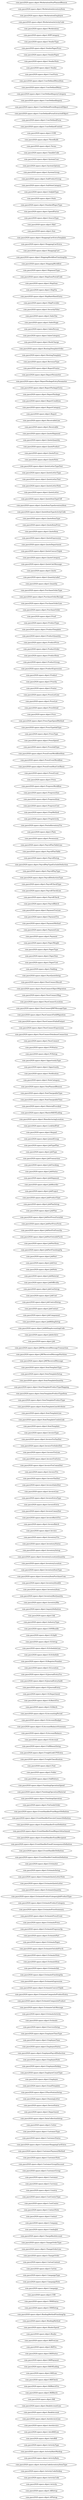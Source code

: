 digraph dependencyGraph {
 concentrate=true;
 rankdir="LR"; 
ranksep="2.0";
"com.pace2020.epace.object.APSetup"; 
"com.pace2020.epace.object.ARSetup"; 
"com.pace2020.epace.object.Activity"; 
"com.pace2020.epace.object.ActivityCode"; 
"com.pace2020.epace.object.ActivityCodeHotkey"; 
"com.pace2020.epace.object.ActivityCodeInventoryItemType"; 
"com.pace2020.epace.object.ActivityRate"; 
"com.pace2020.epace.object.ActivityRateMarkup"; 
"com.pace2020.epace.object.ActivityType"; 
"com.pace2020.epace.object.AutoBill"; 
"com.pace2020.epace.object.AutoBillLine"; 
"com.pace2020.epace.object.AutoInvoice"; 
"com.pace2020.epace.object.AutoInvoiceLine"; 
"com.pace2020.epace.object.BankAccount"; 
"com.pace2020.epace.object.BankAccountLine"; 
"com.pace2020.epace.object.Bill"; 
"com.pace2020.epace.object.BillBatch"; 
"com.pace2020.epace.object.BillBatchTrn"; 
"com.pace2020.epace.object.BillCheck"; 
"com.pace2020.epace.object.BillLine"; 
"com.pace2020.epace.object.BillOfLading"; 
"com.pace2020.epace.object.BillPayment"; 
"com.pace2020.epace.object.BillStatus"; 
"com.pace2020.epace.object.BillTrn"; 
"com.pace2020.epace.object.BillTrnLine"; 
"com.pace2020.epace.object.Binder"; 
"com.pace2020.epace.object.BinderSpeed"; 
"com.pace2020.epace.object.BindingMethod"; 
"com.pace2020.epace.object.BindingMethodFinishingOp"; 
"com.pace2020.epace.object.CRMSetup"; 
"com.pace2020.epace.object.CRMStatus"; 
"com.pace2020.epace.object.CSR"; 
"com.pace2020.epace.object.Campaign"; 
"com.pace2020.epace.object.CampaignNote"; 
"com.pace2020.epace.object.CampaignType"; 
"com.pace2020.epace.object.Carton"; 
"com.pace2020.epace.object.CartonContent"; 
"com.pace2020.epace.object.ChangeOrder"; 
"com.pace2020.epace.object.ChangeOrderLine"; 
"com.pace2020.epace.object.ChangeOrderType"; 
"com.pace2020.epace.object.ChargeBackAccount"; 
"com.pace2020.epace.object.ComboJob"; 
"com.pace2020.epace.object.Company"; 
"com.pace2020.epace.object.Contact"; 
"com.pace2020.epace.object.ContactNote"; 
"com.pace2020.epace.object.CostCenter"; 
"com.pace2020.epace.object.CostCenterType"; 
"com.pace2020.epace.object.Country"; 
"com.pace2020.epace.object.Currency"; 
"com.pace2020.epace.object.Customer"; 
"com.pace2020.epace.object.CustomerGroup"; 
"com.pace2020.epace.object.CustomerGroupDiscount"; 
"com.pace2020.epace.object.CustomerNote"; 
"com.pace2020.epace.object.CustomerPaymentMethod"; 
"com.pace2020.epace.object.CustomerShoppingCartExtra"; 
"com.pace2020.epace.object.CustomerStatus"; 
"com.pace2020.epace.object.CustomerType"; 
"com.pace2020.epace.object.Cutter"; 
"com.pace2020.epace.object.DataCollectionSetup"; 
"com.pace2020.epace.object.Department"; 
"com.pace2020.epace.object.DeviceStatus"; 
"com.pace2020.epace.object.DunningLetter"; 
"com.pace2020.epace.object.EPaceStationSetup"; 
"com.pace2020.epace.object.EmailTemplate"; 
"com.pace2020.epace.object.Employee"; 
"com.pace2020.epace.object.EmployeeCountType"; 
"com.pace2020.epace.object.EmployeeHotkey"; 
"com.pace2020.epace.object.EmployeeNote"; 
"com.pace2020.epace.object.EmployeePayrollDeduction"; 
"com.pace2020.epace.object.EmployeeStatus"; 
"com.pace2020.epace.object.EmployeeTime"; 
"com.pace2020.epace.object.EmployeeTimeType"; 
"com.pace2020.epace.object.EserviceSetup"; 
"com.pace2020.epace.object.Estimate"; 
"com.pace2020.epace.object.EstimateActivity"; 
"com.pace2020.epace.object.EstimateCalcMessage"; 
"com.pace2020.epace.object.EstimateCompositeProduct"; 
"com.pace2020.epace.object.EstimateCompositeProductEntry"; 
"com.pace2020.epace.object.EstimateConvertToJob"; 
"com.pace2020.epace.object.EstimateExpression"; 
"com.pace2020.epace.object.EstimateFinishingOp"; 
"com.pace2020.epace.object.EstimateInk"; 
"com.pace2020.epace.object.EstimateItem"; 
"com.pace2020.epace.object.EstimateNote"; 
"com.pace2020.epace.object.EstimateOutsidePurch"; 
"com.pace2020.epace.object.EstimatePaper"; 
"com.pace2020.epace.object.EstimatePart"; 
"com.pace2020.epace.object.EstimatePrepressOp"; 
"com.pace2020.epace.object.EstimatePress"; 
"com.pace2020.epace.object.EstimatePressEvent"; 
"com.pace2020.epace.object.EstimatePriceSummary"; 
"com.pace2020.epace.object.EstimateProductCategory"; 
"com.pace2020.epace.object.EstimateProductCategoryJobProductType"; 
"com.pace2020.epace.object.EstimateQuantity"; 
"com.pace2020.epace.object.EstimateQuoteLetter"; 
"com.pace2020.epace.object.EstimateQuoteLetterNote"; 
"com.pace2020.epace.object.EstimateSetup"; 
"com.pace2020.epace.object.Estimator"; 
"com.pace2020.epace.object.EventHandlerConditionDefinition"; 
"com.pace2020.epace.object.EventHandlerDefinition"; 
"com.pace2020.epace.object.EventHandlerEmailConsequenceDefinition"; 
"com.pace2020.epace.object.EventHandlerEmailRecipient"; 
"com.pace2020.epace.object.EventHandlerEmailReportAttachment"; 
"com.pace2020.epace.object.EventHandlerEventDefinition"; 
"com.pace2020.epace.object.EventHandlerExecuteConnectDefinition"; 
"com.pace2020.epace.object.EventHandlerPrintReportDefinition"; 
"com.pace2020.epace.object.FinGoodsOrder"; 
"com.pace2020.epace.object.FinishingOperation"; 
"com.pace2020.epace.object.FinishingOperationMaterial"; 
"com.pace2020.epace.object.FinishingOperationSpeed"; 
"com.pace2020.epace.object.FoldPattern"; 
"com.pace2020.epace.object.Folder"; 
"com.pace2020.epace.object.Font"; 
"com.pace2020.epace.object.FreightClassification"; 
"com.pace2020.epace.object.FreightLinkUPSEntry"; 
"com.pace2020.epace.object.FulfillmentSetup"; 
"com.pace2020.epace.object.GLAccount"; 
"com.pace2020.epace.object.GLAccountBalance"; 
"com.pace2020.epace.object.GLAccountBalanceSummary"; 
"com.pace2020.epace.object.GLAccountBudget"; 
"com.pace2020.epace.object.GLAccountingPeriod"; 
"com.pace2020.epace.object.GLBatch"; 
"com.pace2020.epace.object.GLBatchTrn"; 
"com.pace2020.epace.object.GLDepartment"; 
"com.pace2020.epace.object.GLJournalEntry"; 
"com.pace2020.epace.object.GLJournalEntryAudit"; 
"com.pace2020.epace.object.GLJournalEntryTrn"; 
"com.pace2020.epace.object.GLLocation"; 
"com.pace2020.epace.object.GLRegisterNumber"; 
"com.pace2020.epace.object.GLSchedule"; 
"com.pace2020.epace.object.GLScheduleLine"; 
"com.pace2020.epace.object.GLSetup"; 
"com.pace2020.epace.object.GLSplit"; 
"com.pace2020.epace.object.I18NBundle"; 
"com.pace2020.epace.object.IndustryType"; 
"com.pace2020.epace.object.Ink"; 
"com.pace2020.epace.object.InquiryDefinition"; 
"com.pace2020.epace.object.InventoryBin"; 
"com.pace2020.epace.object.InventoryBinQuantity"; 
"com.pace2020.epace.object.InventoryItem"; 
"com.pace2020.epace.object.InventoryItemKit"; 
"com.pace2020.epace.object.InventoryItemPurchaseUom"; 
"com.pace2020.epace.object.InventoryItemType"; 
"com.pace2020.epace.object.InventoryLocation"; 
"com.pace2020.epace.object.InventoryLocationQuantity"; 
"com.pace2020.epace.object.InventorySetup"; 
"com.pace2020.epace.object.InventoryStatus"; 
"com.pace2020.epace.object.InventoryTrn"; 
"com.pace2020.epace.object.Invoice"; 
"com.pace2020.epace.object.InvoiceBatch"; 
"com.pace2020.epace.object.InvoiceBatchTrn"; 
"com.pace2020.epace.object.InvoiceCommDist"; 
"com.pace2020.epace.object.InvoiceExtra"; 
"com.pace2020.epace.object.InvoiceExtraType"; 
"com.pace2020.epace.object.InvoiceLine"; 
"com.pace2020.epace.object.InvoiceSalesDist"; 
"com.pace2020.epace.object.InvoiceTaxDist"; 
"com.pace2020.epace.object.InvoiceTrn"; 
"com.pace2020.epace.object.InvoiceTrnCommDist"; 
"com.pace2020.epace.object.InvoiceTrnExtra"; 
"com.pace2020.epace.object.InvoiceTrnLine"; 
"com.pace2020.epace.object.InvoiceTrnSalesDist"; 
"com.pace2020.epace.object.InvoiceTrnTaxDist"; 
"com.pace2020.epace.object.InvoiceType"; 
"com.pace2020.epace.object.ItemTemplate"; 
"com.pace2020.epace.object.ItemTemplateComboLink"; 
"com.pace2020.epace.object.ItemTemplateLine"; 
"com.pace2020.epace.object.ItemTemplateLineAttribute"; 
"com.pace2020.epace.object.ItemTemplateProductType"; 
"com.pace2020.epace.object.ItemTemplateProductTypeItem"; 
"com.pace2020.epace.object.ItemTemplateProductTypeMapping"; 
"com.pace2020.epace.object.ItemTemplateQuantity"; 
"com.pace2020.epace.object.ItemTemplateSetup"; 
"com.pace2020.epace.object.ItemTemplateType"; 
"com.pace2020.epace.object.JMFReceivedMessage"; 
"com.pace2020.epace.object.JMFReceivedMessagePartition"; 
"com.pace2020.epace.object.JMFReceivedMessageTransaction"; 
"com.pace2020.epace.object.Job"; 
"com.pace2020.epace.object.JobArchive"; 
"com.pace2020.epace.object.JobBillingAccountingCode"; 
"com.pace2020.epace.object.JobBillingSetup"; 
"com.pace2020.epace.object.JobComponent"; 
"com.pace2020.epace.object.JobContact"; 
"com.pace2020.epace.object.JobControlSetup"; 
"com.pace2020.epace.object.JobCost"; 
"com.pace2020.epace.object.JobCostSetup"; 
"com.pace2020.epace.object.JobDifficulty"; 
"com.pace2020.epace.object.JobMaterial"; 
"com.pace2020.epace.object.JobNote"; 
"com.pace2020.epace.object.JobOver"; 
"com.pace2020.epace.object.JobPart"; 
"com.pace2020.epace.object.JobPartFinishingOp"; 
"com.pace2020.epace.object.JobPartItem"; 
"com.pace2020.epace.object.JobPartOutsidePurch"; 
"com.pace2020.epace.object.JobPartPrePressOp"; 
"com.pace2020.epace.object.JobPartPressForm"; 
"com.pace2020.epace.object.JobPartPressFormInk"; 
"com.pace2020.epace.object.JobPlan"; 
"com.pace2020.epace.object.JobPlanSetup"; 
"com.pace2020.epace.object.JobProductType"; 
"com.pace2020.epace.object.JobProject"; 
"com.pace2020.epace.object.JobReorder"; 
"com.pace2020.epace.object.JobShipment"; 
"com.pace2020.epace.object.JobStatus"; 
"com.pace2020.epace.object.JobTracking"; 
"com.pace2020.epace.object.JobTransaction"; 
"com.pace2020.epace.object.JobType"; 
"com.pace2020.epace.object.JobTypePlan"; 
"com.pace2020.epace.object.JoinedGroup"; 
"com.pace2020.epace.object.Keypad"; 
"com.pace2020.epace.object.LookAndFeel"; 
"com.pace2020.epace.object.ManufacturingLocation"; 
"com.pace2020.epace.object.MasterBillOfLading"; 
"com.pace2020.epace.object.MaterialProvided"; 
"com.pace2020.epace.object.NonChargeableTime"; 
"com.pace2020.epace.object.NonChargeableType"; 
"com.pace2020.epace.object.NonPlannedReason"; 
"com.pace2020.epace.object.NoteCategory"; 
"com.pace2020.epace.object.Notification"; 
"com.pace2020.epace.object.Opportunity"; 
"com.pace2020.epace.object.OpportunityType"; 
"com.pace2020.epace.object.POSetup"; 
"com.pace2020.epace.object.POStatus"; 
"com.pace2020.epace.object.PaceConnect"; 
"com.pace2020.epace.object.PaceConnectDatabaseConnection"; 
"com.pace2020.epace.object.PaceConnectExpression"; 
"com.pace2020.epace.object.PaceConnectFailedOutput"; 
"com.pace2020.epace.object.PaceConnectFieldMigration"; 
"com.pace2020.epace.object.PaceConnectJMFMessageType"; 
"com.pace2020.epace.object.PaceConnectLocation"; 
"com.pace2020.epace.object.PaceConnectMap"; 
"com.pace2020.epace.object.PaceConnectObjectMigration"; 
"com.pace2020.epace.object.PaceConnectResult"; 
"com.pace2020.epace.object.PaceQuoteSetup"; 
"com.pace2020.epace.object.Padding"; 
"com.pace2020.epace.object.PaperCost"; 
"com.pace2020.epace.object.PaperSize"; 
"com.pace2020.epace.object.PaperType"; 
"com.pace2020.epace.object.PaperWeight"; 
"com.pace2020.epace.object.Payment"; 
"com.pace2020.epace.object.PaymentLine"; 
"com.pace2020.epace.object.PaymentMethod"; 
"com.pace2020.epace.object.PaymentTrn"; 
"com.pace2020.epace.object.PaymentTrnLine"; 
"com.pace2020.epace.object.PayrollBatch"; 
"com.pace2020.epace.object.PayrollCheck"; 
"com.pace2020.epace.object.PayrollCheckLine"; 
"com.pace2020.epace.object.PayrollCheckType"; 
"com.pace2020.epace.object.PayrollDeductionType"; 
"com.pace2020.epace.object.PayrollPayType"; 
"com.pace2020.epace.object.PayrollPayTypeExcludeDeduction"; 
"com.pace2020.epace.object.PayrollSetup"; 
"com.pace2020.epace.object.PayrollTaxTable"; 
"com.pace2020.epace.object.PayrollTaxTableLine"; 
"com.pace2020.epace.object.Permission"; 
"com.pace2020.epace.object.Plate"; 
"com.pace2020.epace.object.PostedInventoryTrn"; 
"com.pace2020.epace.object.PrepActivity"; 
"com.pace2020.epace.object.PrepMethod"; 
"com.pace2020.epace.object.PrepressCost"; 
"com.pace2020.epace.object.PrepressItem"; 
"com.pace2020.epace.object.PrepressSize"; 
"com.pace2020.epace.object.PrepressWorkflow"; 
"com.pace2020.epace.object.Press"; 
"com.pace2020.epace.object.PressEvent"; 
"com.pace2020.epace.object.PressEventRunCostBasis"; 
"com.pace2020.epace.object.PressEventWorkflow"; 
"com.pace2020.epace.object.PressEventWorkflowItem"; 
"com.pace2020.epace.object.PressInkType"; 
"com.pace2020.epace.object.PressSpeed"; 
"com.pace2020.epace.object.PressType"; 
"com.pace2020.epace.object.PressTypeInkType"; 
"com.pace2020.epace.object.PressTypeSpeedMethod"; 
"com.pace2020.epace.object.Price"; 
"com.pace2020.epace.object.PriceDetail"; 
"com.pace2020.epace.object.PriceList"; 
"com.pace2020.epace.object.PriceListLine"; 
"com.pace2020.epace.object.Printer"; 
"com.pace2020.epace.object.Priority"; 
"com.pace2020.epace.object.Product"; 
"com.pace2020.epace.object.ProductExpression"; 
"com.pace2020.epace.object.ProductGroup"; 
"com.pace2020.epace.object.ProductItem"; 
"com.pace2020.epace.object.ProductOrder"; 
"com.pace2020.epace.object.ProductPrice"; 
"com.pace2020.epace.object.ProductQuantity"; 
"com.pace2020.epace.object.ProductTemplate"; 
"com.pace2020.epace.object.ProductType"; 
"com.pace2020.epace.object.Proof"; 
"com.pace2020.epace.object.PurchaseOrder"; 
"com.pace2020.epace.object.PurchaseOrderLine"; 
"com.pace2020.epace.object.PurchaseOrderReceipt"; 
"com.pace2020.epace.object.PurchaseOrderType"; 
"com.pace2020.epace.object.Quantity"; 
"com.pace2020.epace.object.QuantityLabel"; 
"com.pace2020.epace.object.Quote"; 
"com.pace2020.epace.object.QuoteCalcMessage"; 
"com.pace2020.epace.object.QuoteCategory"; 
"com.pace2020.epace.object.QuoteConvertToJob"; 
"com.pace2020.epace.object.QuoteDepartment"; 
"com.pace2020.epace.object.QuoteExpression"; 
"com.pace2020.epace.object.QuoteItem"; 
"com.pace2020.epace.object.QuoteItemPrice"; 
"com.pace2020.epace.object.QuoteItemType"; 
"com.pace2020.epace.object.QuoteItemTypeActivityCode"; 
"com.pace2020.epace.object.QuoteItemTypeInventoryItem"; 
"com.pace2020.epace.object.QuoteItemTypeUdf"; 
"com.pace2020.epace.object.QuoteLetter"; 
"com.pace2020.epace.object.QuoteLetterNote"; 
"com.pace2020.epace.object.QuoteLetterText"; 
"com.pace2020.epace.object.QuoteLetterType"; 
"com.pace2020.epace.object.QuoteLetterTypeText"; 
"com.pace2020.epace.object.QuoteNote"; 
"com.pace2020.epace.object.QuotePrice"; 
"com.pace2020.epace.object.QuoteProduct"; 
"com.pace2020.epace.object.QuoteQuantity"; 
"com.pace2020.epace.object.QuoteShipment"; 
"com.pace2020.epace.object.Receivable"; 
"com.pace2020.epace.object.ReceivableLine"; 
"com.pace2020.epace.object.Report"; 
"com.pace2020.epace.object.ReportCategory"; 
"com.pace2020.epace.object.ReportCondition"; 
"com.pace2020.epace.object.ReportPackage"; 
"com.pace2020.epace.object.ReportPackageEntry"; 
"com.pace2020.epace.object.ReportPackageEntryParameter"; 
"com.pace2020.epace.object.ReportParameter"; 
"com.pace2020.epace.object.ReportPrinter"; 
"com.pace2020.epace.object.RevenueType"; 
"com.pace2020.epace.object.RoutingTemplate"; 
"com.pace2020.epace.object.RoutingTemplateOrder"; 
"com.pace2020.epace.object.RushCharge"; 
"com.pace2020.epace.object.SalesCategory"; 
"com.pace2020.epace.object.SalesPerson"; 
"com.pace2020.epace.object.SalesStage"; 
"com.pace2020.epace.object.SalesTax"; 
"com.pace2020.epace.object.SecurityFilter"; 
"com.pace2020.epace.object.ShipProvider"; 
"com.pace2020.epace.object.ShipRateSheetEntry"; 
"com.pace2020.epace.object.ShipVia"; 
"com.pace2020.epace.object.ShipZone"; 
"com.pace2020.epace.object.ShipZonePostalCode"; 
"com.pace2020.epace.object.ShipmentType"; 
"com.pace2020.epace.object.ShippingWorkflow"; 
"com.pace2020.epace.object.ShippingWorkflowFinishingOp"; 
"com.pace2020.epace.object.ShoppingCart"; 
"com.pace2020.epace.object.ShoppingCartExtra"; 
"com.pace2020.epace.object.ShoppingCartExtraTemplate"; 
"com.pace2020.epace.object.Size"; 
"com.pace2020.epace.object.Skid"; 
"com.pace2020.epace.object.SourceType"; 
"com.pace2020.epace.object.SpeedFactor"; 
"com.pace2020.epace.object.StandardPaperType"; 
"com.pace2020.epace.object.State"; 
"com.pace2020.epace.object.SubJobType"; 
"com.pace2020.epace.object.SubNoteCategory"; 
"com.pace2020.epace.object.SubProductGroup"; 
"com.pace2020.epace.object.SystemGroup"; 
"com.pace2020.epace.object.SystemOptions"; 
"com.pace2020.epace.object.SystemUser"; 
"com.pace2020.epace.object.TaxableCode"; 
"com.pace2020.epace.object.Terms"; 
"com.pace2020.epace.object.ThreeKnife"; 
"com.pace2020.epace.object.UOM"; 
"com.pace2020.epace.object.UserDefinedContext"; 
"com.pace2020.epace.object.UserDefinedForm"; 
"com.pace2020.epace.object.UserDefinedFormExtractedObject"; 
"com.pace2020.epace.object.UserDefinedFormRequiredObject"; 
"com.pace2020.epace.object.UserDefinedInquiry"; 
"com.pace2020.epace.object.UserDefinedInquiryCategory"; 
"com.pace2020.epace.object.UserDefinedMenu"; 
"com.pace2020.epace.object.UserDefinedMenuItem"; 
"com.pace2020.epace.object.UserForm"; 
"com.pace2020.epace.object.Vendor"; 
"com.pace2020.epace.object.VendorNote"; 
"com.pace2020.epace.object.VendorPaper"; 
"com.pace2020.epace.object.VendorPaperPrice"; 
"com.pace2020.epace.object.VendorType"; 
"com.pace2020.epace.object.WIPCategory"; 
"com.pace2020.epace.object.Workstation"; 
"com.pace2020.epace.object.WorkstationActivityCode"; 
"com.pace2020.epace.object.WorkstationEmployee"; 
"com.pace2020.epace.object.WorkstationInventoryItem"; 
"com.pace2020.epace.object.WorkstationNonPlannedReason"; 
}